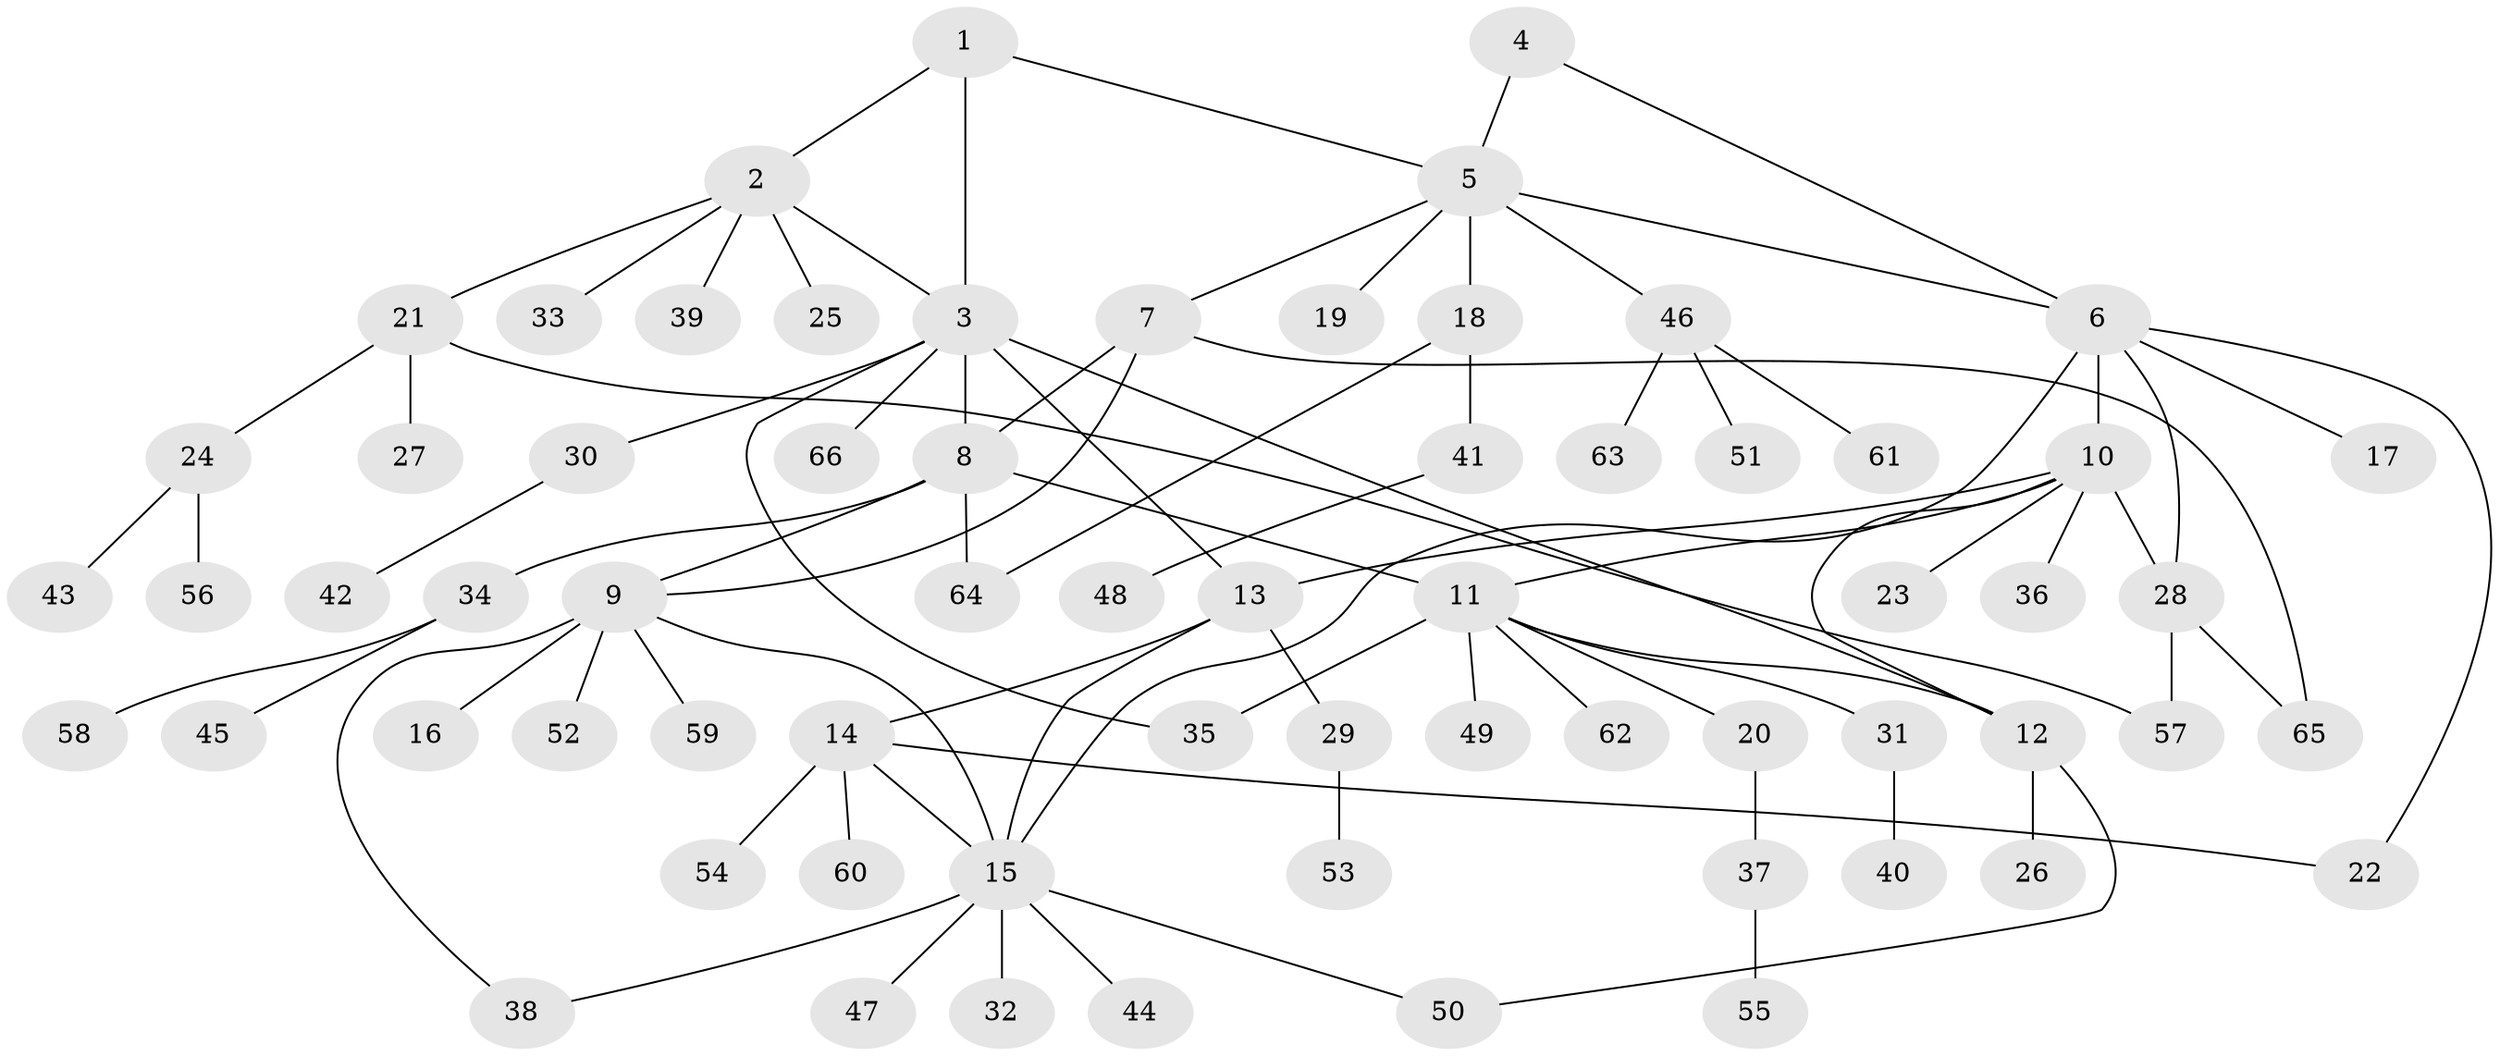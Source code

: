 // coarse degree distribution, {3: 0.08888888888888889, 5: 0.1111111111111111, 7: 0.044444444444444446, 4: 0.044444444444444446, 8: 0.06666666666666667, 1: 0.5111111111111111, 2: 0.13333333333333333}
// Generated by graph-tools (version 1.1) at 2025/24/03/03/25 07:24:17]
// undirected, 66 vertices, 84 edges
graph export_dot {
graph [start="1"]
  node [color=gray90,style=filled];
  1;
  2;
  3;
  4;
  5;
  6;
  7;
  8;
  9;
  10;
  11;
  12;
  13;
  14;
  15;
  16;
  17;
  18;
  19;
  20;
  21;
  22;
  23;
  24;
  25;
  26;
  27;
  28;
  29;
  30;
  31;
  32;
  33;
  34;
  35;
  36;
  37;
  38;
  39;
  40;
  41;
  42;
  43;
  44;
  45;
  46;
  47;
  48;
  49;
  50;
  51;
  52;
  53;
  54;
  55;
  56;
  57;
  58;
  59;
  60;
  61;
  62;
  63;
  64;
  65;
  66;
  1 -- 2;
  1 -- 3;
  1 -- 5;
  2 -- 3;
  2 -- 21;
  2 -- 25;
  2 -- 33;
  2 -- 39;
  3 -- 8;
  3 -- 12;
  3 -- 13;
  3 -- 30;
  3 -- 35;
  3 -- 66;
  4 -- 5;
  4 -- 6;
  5 -- 6;
  5 -- 7;
  5 -- 18;
  5 -- 19;
  5 -- 46;
  6 -- 10;
  6 -- 15;
  6 -- 17;
  6 -- 22;
  6 -- 28;
  7 -- 8;
  7 -- 9;
  7 -- 65;
  8 -- 9;
  8 -- 11;
  8 -- 34;
  8 -- 64;
  9 -- 15;
  9 -- 16;
  9 -- 38;
  9 -- 52;
  9 -- 59;
  10 -- 11;
  10 -- 12;
  10 -- 13;
  10 -- 23;
  10 -- 28;
  10 -- 36;
  11 -- 12;
  11 -- 20;
  11 -- 31;
  11 -- 35;
  11 -- 49;
  11 -- 62;
  12 -- 26;
  12 -- 50;
  13 -- 14;
  13 -- 15;
  13 -- 29;
  14 -- 15;
  14 -- 22;
  14 -- 54;
  14 -- 60;
  15 -- 32;
  15 -- 38;
  15 -- 44;
  15 -- 47;
  15 -- 50;
  18 -- 41;
  18 -- 64;
  20 -- 37;
  21 -- 24;
  21 -- 27;
  21 -- 57;
  24 -- 43;
  24 -- 56;
  28 -- 57;
  28 -- 65;
  29 -- 53;
  30 -- 42;
  31 -- 40;
  34 -- 45;
  34 -- 58;
  37 -- 55;
  41 -- 48;
  46 -- 51;
  46 -- 61;
  46 -- 63;
}
